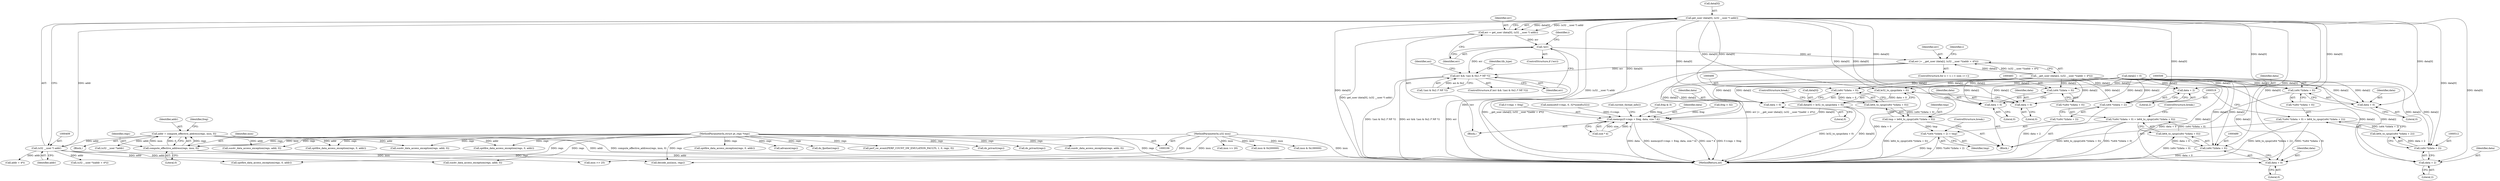 digraph "0_linux_a8b0ca17b80e92faab46ee7179ba9e99ccb61233_36@array" {
"1000404" [label="(Call,get_user (data[0], (u32 __user *) addr))"];
"1000408" [label="(Call,(u32 __user *) addr)"];
"1000111" [label="(Call,addr = compute_effective_address(regs, insn, 0))"];
"1000113" [label="(Call,compute_effective_address(regs, insn, 0))"];
"1000108" [label="(MethodParameterIn,struct pt_regs *regs)"];
"1000107" [label="(MethodParameterIn,u32 insn)"];
"1000402" [label="(Call,err = get_user (data[0], (u32 __user *) addr))"];
"1000412" [label="(Call,!err)"];
"1000424" [label="(Call,err |= __get_user (data[i], (u32 __user *)(addr + 4*i)))"];
"1000438" [label="(Call,err && !(asi & 0x2 /* NF */))"];
"1000474" [label="(Call,le32_to_cpup(data + 0))"];
"1000470" [label="(Call,data[0] = le32_to_cpup(data + 0))"];
"1000584" [label="(Call,memcpy(f->regs + freg, data, size * 4))"];
"1000475" [label="(Call,data + 0)"];
"1000482" [label="(Call,(u64 *)(data + 0))"];
"1000484" [label="(Call,data + 0)"];
"1000488" [label="(Call,(u64 *)(data + 0))"];
"1000487" [label="(Call,le64_to_cpup((u64 *)(data + 0)))"];
"1000480" [label="(Call,*(u64 *)(data + 0) = le64_to_cpup((u64 *)(data + 0)))"];
"1000490" [label="(Call,data + 0)"];
"1000498" [label="(Call,(u64 *)(data + 0))"];
"1000497" [label="(Call,le64_to_cpup((u64 *)(data + 0)))"];
"1000495" [label="(Call,tmp = le64_to_cpup((u64 *)(data + 0)))"];
"1000516" [label="(Call,*(u64 *)(data + 2) = tmp)"];
"1000500" [label="(Call,data + 0)"];
"1000505" [label="(Call,(u64 *)(data + 0))"];
"1000507" [label="(Call,data + 0)"];
"1000511" [label="(Call,(u64 *)(data + 2))"];
"1000510" [label="(Call,le64_to_cpup((u64 *)(data + 2)))"];
"1000503" [label="(Call,*(u64 *)(data + 0) = le64_to_cpup((u64 *)(data + 2)))"];
"1000513" [label="(Call,data + 2)"];
"1000518" [label="(Call,(u64 *)(data + 2))"];
"1000520" [label="(Call,data + 2)"];
"1000509" [label="(Literal,0)"];
"1000412" [label="(Call,!err)"];
"1000397" [label="(Call,data[i] = 0)"];
"1000424" [label="(Call,err |= __get_user (data[i], (u32 __user *)(addr + 4*i)))"];
"1000484" [label="(Call,data + 0)"];
"1000478" [label="(ControlStructure,break;)"];
"1000415" [label="(ControlStructure,for (i = 1; i < size; i++))"];
"1000468" [label="(Block,)"];
"1000521" [label="(Identifier,data)"];
"1000403" [label="(Identifier,err)"];
"1000408" [label="(Call,(u32 __user *) addr)"];
"1000492" [label="(Literal,0)"];
"1000437" [label="(ControlStructure,if (err && !(asi & 0x2 /* NF */)))"];
"1000481" [label="(Call,*(u64 *)(data + 0))"];
"1000122" [label="(Call,insn >> 25)"];
"1000413" [label="(Identifier,err)"];
"1000474" [label="(Call,le32_to_cpup(data + 0))"];
"1000470" [label="(Call,data[0] = le32_to_cpup(data + 0))"];
"1000114" [label="(Identifier,regs)"];
"1000590" [label="(Identifier,data)"];
"1000477" [label="(Literal,0)"];
"1000523" [label="(Identifier,tmp)"];
"1000266" [label="(Call,sun4v_data_access_exception(regs, addr, 0))"];
"1000505" [label="(Call,(u64 *)(data + 0))"];
"1000410" [label="(Identifier,addr)"];
"1000510" [label="(Call,le64_to_cpup((u64 *)(data + 2)))"];
"1000498" [label="(Call,(u64 *)(data + 0))"];
"1000516" [label="(Call,*(u64 *)(data + 2) = tmp)"];
"1000116" [label="(Literal,0)"];
"1000271" [label="(Call,spitfire_data_access_exception(regs, 0, addr))"];
"1000426" [label="(Call,__get_user (data[i], (u32 __user *)(addr + 4*i)))"];
"1000507" [label="(Call,data + 0)"];
"1000405" [label="(Call,data[0])"];
"1000447" [label="(Identifier,tlb_type)"];
"1000491" [label="(Identifier,data)"];
"1000515" [label="(Literal,2)"];
"1000605" [label="(MethodReturn,int)"];
"1000325" [label="(Call,spitfire_data_access_exception(regs, 0, addr))"];
"1000560" [label="(Call,freg < 32)"];
"1000517" [label="(Call,*(u64 *)(data + 2))"];
"1000462" [label="(Identifier,asi)"];
"1000480" [label="(Call,*(u64 *)(data + 0) = le64_to_cpup((u64 *)(data + 0)))"];
"1000511" [label="(Call,(u64 *)(data + 2))"];
"1000501" [label="(Identifier,data)"];
"1000502" [label="(Literal,0)"];
"1000476" [label="(Identifier,data)"];
"1000518" [label="(Call,(u64 *)(data + 2))"];
"1000488" [label="(Call,(u64 *)(data + 0))"];
"1000111" [label="(Call,addr = compute_effective_address(regs, insn, 0))"];
"1000108" [label="(MethodParameterIn,struct pt_regs *regs)"];
"1000503" [label="(Call,*(u64 *)(data + 0) = le64_to_cpup((u64 *)(data + 2)))"];
"1000482" [label="(Call,(u64 *)(data + 0))"];
"1000497" [label="(Call,le64_to_cpup((u64 *)(data + 0)))"];
"1000493" [label="(ControlStructure,break;)"];
"1000591" [label="(Call,size * 4)"];
"1000601" [label="(Call,advance(regs))"];
"1000432" [label="(Call,addr + 4*i)"];
"1000109" [label="(Block,)"];
"1000496" [label="(Identifier,tmp)"];
"1000411" [label="(ControlStructure,if (!err))"];
"1000113" [label="(Call,compute_effective_address(regs, insn, 0))"];
"1000475" [label="(Call,data + 0)"];
"1000112" [label="(Identifier,addr)"];
"1000585" [label="(Call,f->regs + freg)"];
"1000508" [label="(Identifier,data)"];
"1000138" [label="(Call,decode_asi(insn, regs))"];
"1000127" [label="(Call,insn >> 20)"];
"1000283" [label="(Call,(u32 __user *)addr)"];
"1000183" [label="(Call,insn & 0x200000)"];
"1000485" [label="(Identifier,data)"];
"1000514" [label="(Identifier,data)"];
"1000357" [label="(Call,sun4v_data_access_exception(regs, addr, 0))"];
"1000520" [label="(Call,data + 2)"];
"1000490" [label="(Call,data + 0)"];
"1000513" [label="(Call,data + 2)"];
"1000500" [label="(Call,data + 0)"];
"1000449" [label="(Call,sun4v_data_access_exception(regs, addr, 0))"];
"1000107" [label="(MethodParameterIn,u32 insn)"];
"1000178" [label="(Call,do_fpother(regs))"];
"1000150" [label="(Call,perf_sw_event(PERF_COUNT_SW_EMULATION_FAULTS, 1, 0, regs, 0))"];
"1000495" [label="(Call,tmp = le64_to_cpup((u64 *)(data + 0)))"];
"1000343" [label="(Call,do_privact(regs))"];
"1000487" [label="(Call,le64_to_cpup((u64 *)(data + 0)))"];
"1000430" [label="(Call,(u32 __user *)(addr + 4*i))"];
"1000233" [label="(Call,do_privact(regs))"];
"1000425" [label="(Identifier,err)"];
"1000563" [label="(Call,memset(f->regs, 0, 32*sizeof(u32)))"];
"1000439" [label="(Identifier,err)"];
"1000524" [label="(ControlStructure,break;)"];
"1000597" [label="(Call,current_thread_info())"];
"1000404" [label="(Call,get_user (data[0], (u32 __user *) addr))"];
"1000369" [label="(Call,insn & 0x180000)"];
"1000504" [label="(Call,*(u64 *)(data + 0))"];
"1000320" [label="(Call,sun4v_data_access_exception(regs, addr, 0))"];
"1000119" [label="(Identifier,freg)"];
"1000486" [label="(Literal,0)"];
"1000471" [label="(Call,data[0])"];
"1000440" [label="(Call,!(asi & 0x2 /* NF */))"];
"1000402" [label="(Call,err = get_user (data[0], (u32 __user *) addr))"];
"1000417" [label="(Identifier,i)"];
"1000165" [label="(Call,freg & 3)"];
"1000454" [label="(Call,spitfire_data_access_exception(regs, 0, addr))"];
"1000438" [label="(Call,err && !(asi & 0x2 /* NF */))"];
"1000423" [label="(Identifier,i)"];
"1000362" [label="(Call,spitfire_data_access_exception(regs, 0, addr))"];
"1000332" [label="(Block,)"];
"1000115" [label="(Identifier,insn)"];
"1000522" [label="(Literal,2)"];
"1000584" [label="(Call,memcpy(f->regs + freg, data, size * 4))"];
"1000404" -> "1000402"  [label="AST: "];
"1000404" -> "1000408"  [label="CFG: "];
"1000405" -> "1000404"  [label="AST: "];
"1000408" -> "1000404"  [label="AST: "];
"1000402" -> "1000404"  [label="CFG: "];
"1000404" -> "1000605"  [label="DDG: data[0]"];
"1000404" -> "1000605"  [label="DDG: (u32 __user *) addr"];
"1000404" -> "1000402"  [label="DDG: data[0]"];
"1000404" -> "1000402"  [label="DDG: (u32 __user *) addr"];
"1000408" -> "1000404"  [label="DDG: addr"];
"1000404" -> "1000474"  [label="DDG: data[0]"];
"1000404" -> "1000475"  [label="DDG: data[0]"];
"1000404" -> "1000482"  [label="DDG: data[0]"];
"1000404" -> "1000484"  [label="DDG: data[0]"];
"1000404" -> "1000488"  [label="DDG: data[0]"];
"1000404" -> "1000490"  [label="DDG: data[0]"];
"1000404" -> "1000498"  [label="DDG: data[0]"];
"1000404" -> "1000500"  [label="DDG: data[0]"];
"1000404" -> "1000505"  [label="DDG: data[0]"];
"1000404" -> "1000507"  [label="DDG: data[0]"];
"1000404" -> "1000511"  [label="DDG: data[0]"];
"1000404" -> "1000513"  [label="DDG: data[0]"];
"1000404" -> "1000518"  [label="DDG: data[0]"];
"1000404" -> "1000520"  [label="DDG: data[0]"];
"1000404" -> "1000584"  [label="DDG: data[0]"];
"1000408" -> "1000410"  [label="CFG: "];
"1000409" -> "1000408"  [label="AST: "];
"1000410" -> "1000408"  [label="AST: "];
"1000408" -> "1000605"  [label="DDG: addr"];
"1000111" -> "1000408"  [label="DDG: addr"];
"1000408" -> "1000430"  [label="DDG: addr"];
"1000408" -> "1000432"  [label="DDG: addr"];
"1000408" -> "1000449"  [label="DDG: addr"];
"1000408" -> "1000454"  [label="DDG: addr"];
"1000111" -> "1000109"  [label="AST: "];
"1000111" -> "1000113"  [label="CFG: "];
"1000112" -> "1000111"  [label="AST: "];
"1000113" -> "1000111"  [label="AST: "];
"1000119" -> "1000111"  [label="CFG: "];
"1000111" -> "1000605"  [label="DDG: addr"];
"1000111" -> "1000605"  [label="DDG: compute_effective_address(regs, insn, 0)"];
"1000113" -> "1000111"  [label="DDG: regs"];
"1000113" -> "1000111"  [label="DDG: insn"];
"1000113" -> "1000111"  [label="DDG: 0"];
"1000111" -> "1000266"  [label="DDG: addr"];
"1000111" -> "1000271"  [label="DDG: addr"];
"1000111" -> "1000283"  [label="DDG: addr"];
"1000111" -> "1000357"  [label="DDG: addr"];
"1000111" -> "1000362"  [label="DDG: addr"];
"1000113" -> "1000116"  [label="CFG: "];
"1000114" -> "1000113"  [label="AST: "];
"1000115" -> "1000113"  [label="AST: "];
"1000116" -> "1000113"  [label="AST: "];
"1000108" -> "1000113"  [label="DDG: regs"];
"1000107" -> "1000113"  [label="DDG: insn"];
"1000113" -> "1000122"  [label="DDG: insn"];
"1000113" -> "1000138"  [label="DDG: regs"];
"1000108" -> "1000106"  [label="AST: "];
"1000108" -> "1000605"  [label="DDG: regs"];
"1000108" -> "1000138"  [label="DDG: regs"];
"1000108" -> "1000150"  [label="DDG: regs"];
"1000108" -> "1000178"  [label="DDG: regs"];
"1000108" -> "1000233"  [label="DDG: regs"];
"1000108" -> "1000266"  [label="DDG: regs"];
"1000108" -> "1000271"  [label="DDG: regs"];
"1000108" -> "1000320"  [label="DDG: regs"];
"1000108" -> "1000325"  [label="DDG: regs"];
"1000108" -> "1000343"  [label="DDG: regs"];
"1000108" -> "1000357"  [label="DDG: regs"];
"1000108" -> "1000362"  [label="DDG: regs"];
"1000108" -> "1000449"  [label="DDG: regs"];
"1000108" -> "1000454"  [label="DDG: regs"];
"1000108" -> "1000601"  [label="DDG: regs"];
"1000107" -> "1000106"  [label="AST: "];
"1000107" -> "1000605"  [label="DDG: insn"];
"1000107" -> "1000122"  [label="DDG: insn"];
"1000107" -> "1000127"  [label="DDG: insn"];
"1000107" -> "1000138"  [label="DDG: insn"];
"1000107" -> "1000183"  [label="DDG: insn"];
"1000107" -> "1000369"  [label="DDG: insn"];
"1000402" -> "1000332"  [label="AST: "];
"1000403" -> "1000402"  [label="AST: "];
"1000413" -> "1000402"  [label="CFG: "];
"1000402" -> "1000605"  [label="DDG: get_user (data[0], (u32 __user *) addr)"];
"1000402" -> "1000412"  [label="DDG: err"];
"1000412" -> "1000411"  [label="AST: "];
"1000412" -> "1000413"  [label="CFG: "];
"1000413" -> "1000412"  [label="AST: "];
"1000417" -> "1000412"  [label="CFG: "];
"1000439" -> "1000412"  [label="CFG: "];
"1000412" -> "1000605"  [label="DDG: !err"];
"1000412" -> "1000424"  [label="DDG: err"];
"1000412" -> "1000438"  [label="DDG: err"];
"1000424" -> "1000415"  [label="AST: "];
"1000424" -> "1000426"  [label="CFG: "];
"1000425" -> "1000424"  [label="AST: "];
"1000426" -> "1000424"  [label="AST: "];
"1000423" -> "1000424"  [label="CFG: "];
"1000424" -> "1000605"  [label="DDG: __get_user (data[i], (u32 __user *)(addr + 4*i))"];
"1000424" -> "1000605"  [label="DDG: err |= __get_user (data[i], (u32 __user *)(addr + 4*i))"];
"1000426" -> "1000424"  [label="DDG: data[i]"];
"1000426" -> "1000424"  [label="DDG: (u32 __user *)(addr + 4*i)"];
"1000424" -> "1000438"  [label="DDG: err"];
"1000438" -> "1000437"  [label="AST: "];
"1000438" -> "1000439"  [label="CFG: "];
"1000438" -> "1000440"  [label="CFG: "];
"1000439" -> "1000438"  [label="AST: "];
"1000440" -> "1000438"  [label="AST: "];
"1000447" -> "1000438"  [label="CFG: "];
"1000462" -> "1000438"  [label="CFG: "];
"1000438" -> "1000605"  [label="DDG: !(asi & 0x2 /* NF */)"];
"1000438" -> "1000605"  [label="DDG: err && !(asi & 0x2 /* NF */)"];
"1000438" -> "1000605"  [label="DDG: err"];
"1000440" -> "1000438"  [label="DDG: asi & 0x2"];
"1000474" -> "1000470"  [label="AST: "];
"1000474" -> "1000475"  [label="CFG: "];
"1000475" -> "1000474"  [label="AST: "];
"1000470" -> "1000474"  [label="CFG: "];
"1000474" -> "1000605"  [label="DDG: data + 0"];
"1000474" -> "1000470"  [label="DDG: data + 0"];
"1000426" -> "1000474"  [label="DDG: data[i]"];
"1000397" -> "1000474"  [label="DDG: data[i]"];
"1000470" -> "1000468"  [label="AST: "];
"1000471" -> "1000470"  [label="AST: "];
"1000478" -> "1000470"  [label="CFG: "];
"1000470" -> "1000605"  [label="DDG: le32_to_cpup(data + 0)"];
"1000470" -> "1000605"  [label="DDG: data[0]"];
"1000470" -> "1000584"  [label="DDG: data[0]"];
"1000584" -> "1000332"  [label="AST: "];
"1000584" -> "1000591"  [label="CFG: "];
"1000585" -> "1000584"  [label="AST: "];
"1000590" -> "1000584"  [label="AST: "];
"1000591" -> "1000584"  [label="AST: "];
"1000597" -> "1000584"  [label="CFG: "];
"1000584" -> "1000605"  [label="DDG: data"];
"1000584" -> "1000605"  [label="DDG: memcpy(f->regs + freg, data, size * 4)"];
"1000584" -> "1000605"  [label="DDG: size * 4"];
"1000584" -> "1000605"  [label="DDG: f->regs + freg"];
"1000563" -> "1000584"  [label="DDG: f->regs"];
"1000165" -> "1000584"  [label="DDG: freg"];
"1000560" -> "1000584"  [label="DDG: freg"];
"1000426" -> "1000584"  [label="DDG: data[i]"];
"1000397" -> "1000584"  [label="DDG: data[i]"];
"1000591" -> "1000584"  [label="DDG: size"];
"1000591" -> "1000584"  [label="DDG: 4"];
"1000475" -> "1000477"  [label="CFG: "];
"1000476" -> "1000475"  [label="AST: "];
"1000477" -> "1000475"  [label="AST: "];
"1000426" -> "1000475"  [label="DDG: data[i]"];
"1000397" -> "1000475"  [label="DDG: data[i]"];
"1000482" -> "1000481"  [label="AST: "];
"1000482" -> "1000484"  [label="CFG: "];
"1000483" -> "1000482"  [label="AST: "];
"1000484" -> "1000482"  [label="AST: "];
"1000481" -> "1000482"  [label="CFG: "];
"1000426" -> "1000482"  [label="DDG: data[i]"];
"1000397" -> "1000482"  [label="DDG: data[i]"];
"1000484" -> "1000486"  [label="CFG: "];
"1000485" -> "1000484"  [label="AST: "];
"1000486" -> "1000484"  [label="AST: "];
"1000426" -> "1000484"  [label="DDG: data[i]"];
"1000397" -> "1000484"  [label="DDG: data[i]"];
"1000488" -> "1000487"  [label="AST: "];
"1000488" -> "1000490"  [label="CFG: "];
"1000489" -> "1000488"  [label="AST: "];
"1000490" -> "1000488"  [label="AST: "];
"1000487" -> "1000488"  [label="CFG: "];
"1000488" -> "1000605"  [label="DDG: data + 0"];
"1000488" -> "1000487"  [label="DDG: data + 0"];
"1000426" -> "1000488"  [label="DDG: data[i]"];
"1000397" -> "1000488"  [label="DDG: data[i]"];
"1000487" -> "1000480"  [label="AST: "];
"1000480" -> "1000487"  [label="CFG: "];
"1000487" -> "1000605"  [label="DDG: (u64 *)(data + 0)"];
"1000487" -> "1000480"  [label="DDG: (u64 *)(data + 0)"];
"1000480" -> "1000468"  [label="AST: "];
"1000481" -> "1000480"  [label="AST: "];
"1000493" -> "1000480"  [label="CFG: "];
"1000480" -> "1000605"  [label="DDG: *(u64 *)(data + 0)"];
"1000480" -> "1000605"  [label="DDG: le64_to_cpup((u64 *)(data + 0))"];
"1000490" -> "1000492"  [label="CFG: "];
"1000491" -> "1000490"  [label="AST: "];
"1000492" -> "1000490"  [label="AST: "];
"1000426" -> "1000490"  [label="DDG: data[i]"];
"1000397" -> "1000490"  [label="DDG: data[i]"];
"1000498" -> "1000497"  [label="AST: "];
"1000498" -> "1000500"  [label="CFG: "];
"1000499" -> "1000498"  [label="AST: "];
"1000500" -> "1000498"  [label="AST: "];
"1000497" -> "1000498"  [label="CFG: "];
"1000498" -> "1000497"  [label="DDG: data + 0"];
"1000426" -> "1000498"  [label="DDG: data[i]"];
"1000397" -> "1000498"  [label="DDG: data[i]"];
"1000497" -> "1000495"  [label="AST: "];
"1000495" -> "1000497"  [label="CFG: "];
"1000497" -> "1000495"  [label="DDG: (u64 *)(data + 0)"];
"1000495" -> "1000468"  [label="AST: "];
"1000496" -> "1000495"  [label="AST: "];
"1000506" -> "1000495"  [label="CFG: "];
"1000495" -> "1000605"  [label="DDG: le64_to_cpup((u64 *)(data + 0))"];
"1000495" -> "1000516"  [label="DDG: tmp"];
"1000516" -> "1000468"  [label="AST: "];
"1000516" -> "1000523"  [label="CFG: "];
"1000517" -> "1000516"  [label="AST: "];
"1000523" -> "1000516"  [label="AST: "];
"1000524" -> "1000516"  [label="CFG: "];
"1000516" -> "1000605"  [label="DDG: tmp"];
"1000516" -> "1000605"  [label="DDG: *(u64 *)(data + 2)"];
"1000500" -> "1000502"  [label="CFG: "];
"1000501" -> "1000500"  [label="AST: "];
"1000502" -> "1000500"  [label="AST: "];
"1000426" -> "1000500"  [label="DDG: data[i]"];
"1000397" -> "1000500"  [label="DDG: data[i]"];
"1000505" -> "1000504"  [label="AST: "];
"1000505" -> "1000507"  [label="CFG: "];
"1000506" -> "1000505"  [label="AST: "];
"1000507" -> "1000505"  [label="AST: "];
"1000504" -> "1000505"  [label="CFG: "];
"1000505" -> "1000605"  [label="DDG: data + 0"];
"1000426" -> "1000505"  [label="DDG: data[i]"];
"1000397" -> "1000505"  [label="DDG: data[i]"];
"1000507" -> "1000509"  [label="CFG: "];
"1000508" -> "1000507"  [label="AST: "];
"1000509" -> "1000507"  [label="AST: "];
"1000426" -> "1000507"  [label="DDG: data[i]"];
"1000397" -> "1000507"  [label="DDG: data[i]"];
"1000511" -> "1000510"  [label="AST: "];
"1000511" -> "1000513"  [label="CFG: "];
"1000512" -> "1000511"  [label="AST: "];
"1000513" -> "1000511"  [label="AST: "];
"1000510" -> "1000511"  [label="CFG: "];
"1000511" -> "1000510"  [label="DDG: data + 2"];
"1000426" -> "1000511"  [label="DDG: data[i]"];
"1000397" -> "1000511"  [label="DDG: data[i]"];
"1000510" -> "1000503"  [label="AST: "];
"1000503" -> "1000510"  [label="CFG: "];
"1000510" -> "1000503"  [label="DDG: (u64 *)(data + 2)"];
"1000503" -> "1000468"  [label="AST: "];
"1000504" -> "1000503"  [label="AST: "];
"1000519" -> "1000503"  [label="CFG: "];
"1000503" -> "1000605"  [label="DDG: *(u64 *)(data + 0)"];
"1000503" -> "1000605"  [label="DDG: le64_to_cpup((u64 *)(data + 2))"];
"1000513" -> "1000515"  [label="CFG: "];
"1000514" -> "1000513"  [label="AST: "];
"1000515" -> "1000513"  [label="AST: "];
"1000426" -> "1000513"  [label="DDG: data[i]"];
"1000397" -> "1000513"  [label="DDG: data[i]"];
"1000518" -> "1000517"  [label="AST: "];
"1000518" -> "1000520"  [label="CFG: "];
"1000519" -> "1000518"  [label="AST: "];
"1000520" -> "1000518"  [label="AST: "];
"1000517" -> "1000518"  [label="CFG: "];
"1000518" -> "1000605"  [label="DDG: data + 2"];
"1000426" -> "1000518"  [label="DDG: data[i]"];
"1000397" -> "1000518"  [label="DDG: data[i]"];
"1000520" -> "1000522"  [label="CFG: "];
"1000521" -> "1000520"  [label="AST: "];
"1000522" -> "1000520"  [label="AST: "];
"1000426" -> "1000520"  [label="DDG: data[i]"];
"1000397" -> "1000520"  [label="DDG: data[i]"];
}
